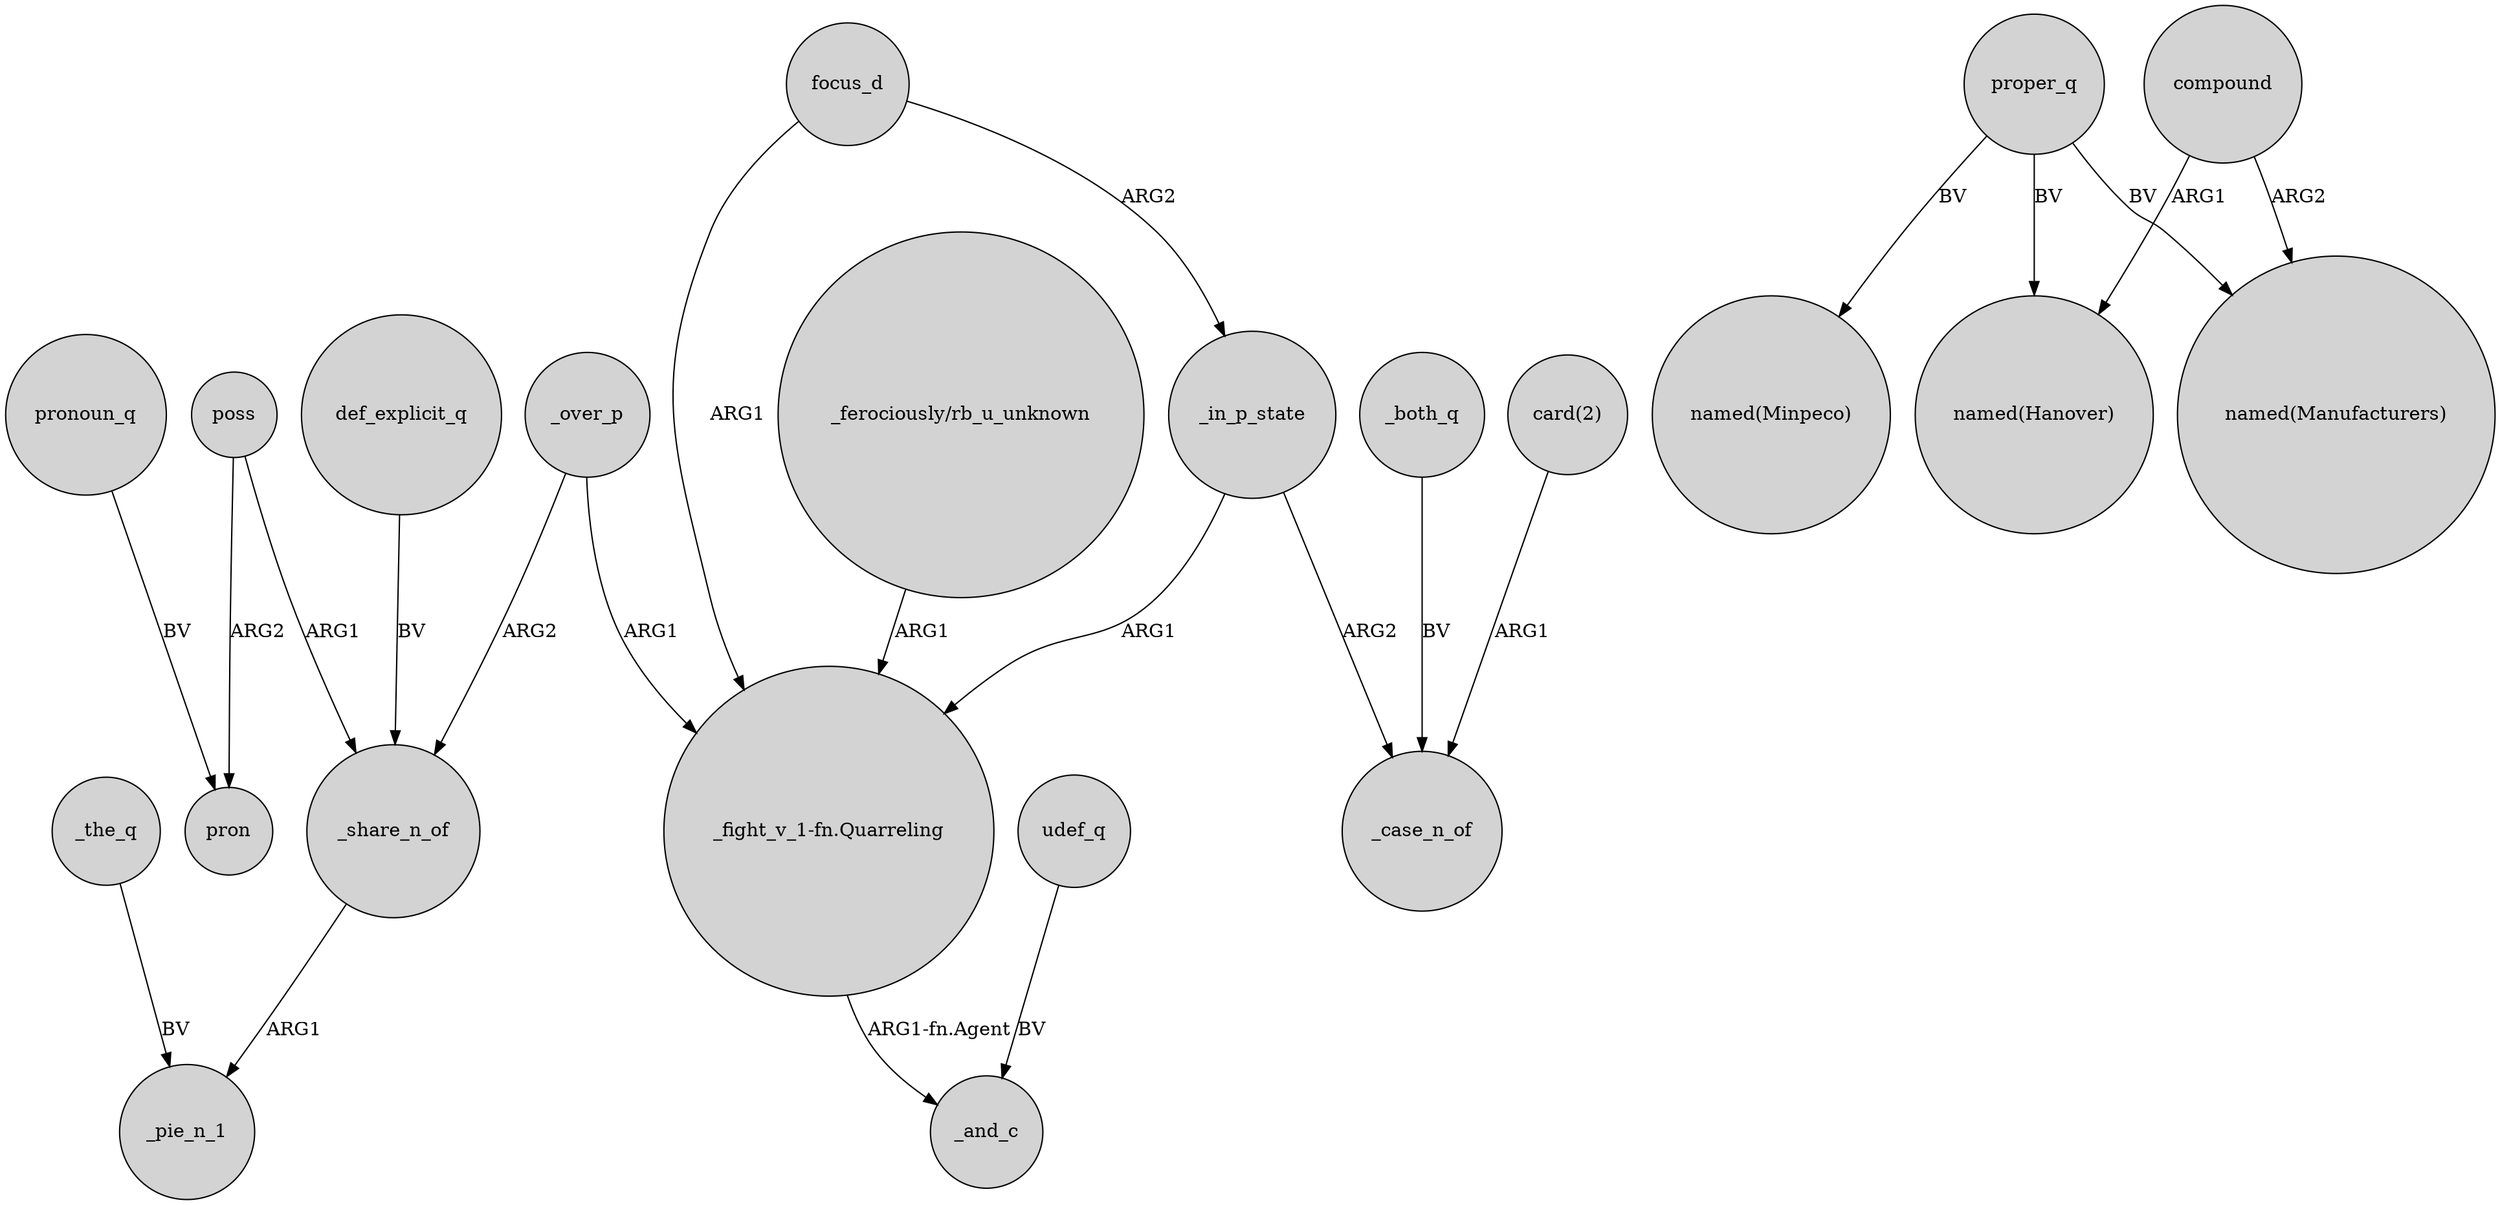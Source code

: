 digraph {
	node [shape=circle style=filled]
	_the_q -> _pie_n_1 [label=BV]
	poss -> pron [label=ARG2]
	proper_q -> "named(Minpeco)" [label=BV]
	focus_d -> _in_p_state [label=ARG2]
	proper_q -> "named(Manufacturers)" [label=BV]
	pronoun_q -> pron [label=BV]
	_in_p_state -> _case_n_of [label=ARG2]
	"_ferociously/rb_u_unknown" -> "_fight_v_1-fn.Quarreling" [label=ARG1]
	"_fight_v_1-fn.Quarreling" -> _and_c [label="ARG1-fn.Agent"]
	_in_p_state -> "_fight_v_1-fn.Quarreling" [label=ARG1]
	_over_p -> "_fight_v_1-fn.Quarreling" [label=ARG1]
	proper_q -> "named(Hanover)" [label=BV]
	focus_d -> "_fight_v_1-fn.Quarreling" [label=ARG1]
	compound -> "named(Manufacturers)" [label=ARG2]
	_both_q -> _case_n_of [label=BV]
	compound -> "named(Hanover)" [label=ARG1]
	_over_p -> _share_n_of [label=ARG2]
	udef_q -> _and_c [label=BV]
	poss -> _share_n_of [label=ARG1]
	def_explicit_q -> _share_n_of [label=BV]
	"card(2)" -> _case_n_of [label=ARG1]
	_share_n_of -> _pie_n_1 [label=ARG1]
}
